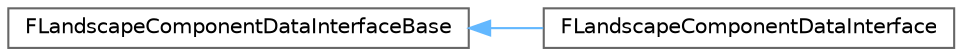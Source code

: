 digraph "Graphical Class Hierarchy"
{
 // INTERACTIVE_SVG=YES
 // LATEX_PDF_SIZE
  bgcolor="transparent";
  edge [fontname=Helvetica,fontsize=10,labelfontname=Helvetica,labelfontsize=10];
  node [fontname=Helvetica,fontsize=10,shape=box,height=0.2,width=0.4];
  rankdir="LR";
  Node0 [id="Node000000",label="FLandscapeComponentDataInterfaceBase",height=0.2,width=0.4,color="grey40", fillcolor="white", style="filled",URL="$d3/d5b/structFLandscapeComponentDataInterfaceBase.html",tooltip=" "];
  Node0 -> Node1 [id="edge4086_Node000000_Node000001",dir="back",color="steelblue1",style="solid",tooltip=" "];
  Node1 [id="Node000001",label="FLandscapeComponentDataInterface",height=0.2,width=0.4,color="grey40", fillcolor="white", style="filled",URL="$d6/d7a/structFLandscapeComponentDataInterface.html",tooltip=" "];
}
